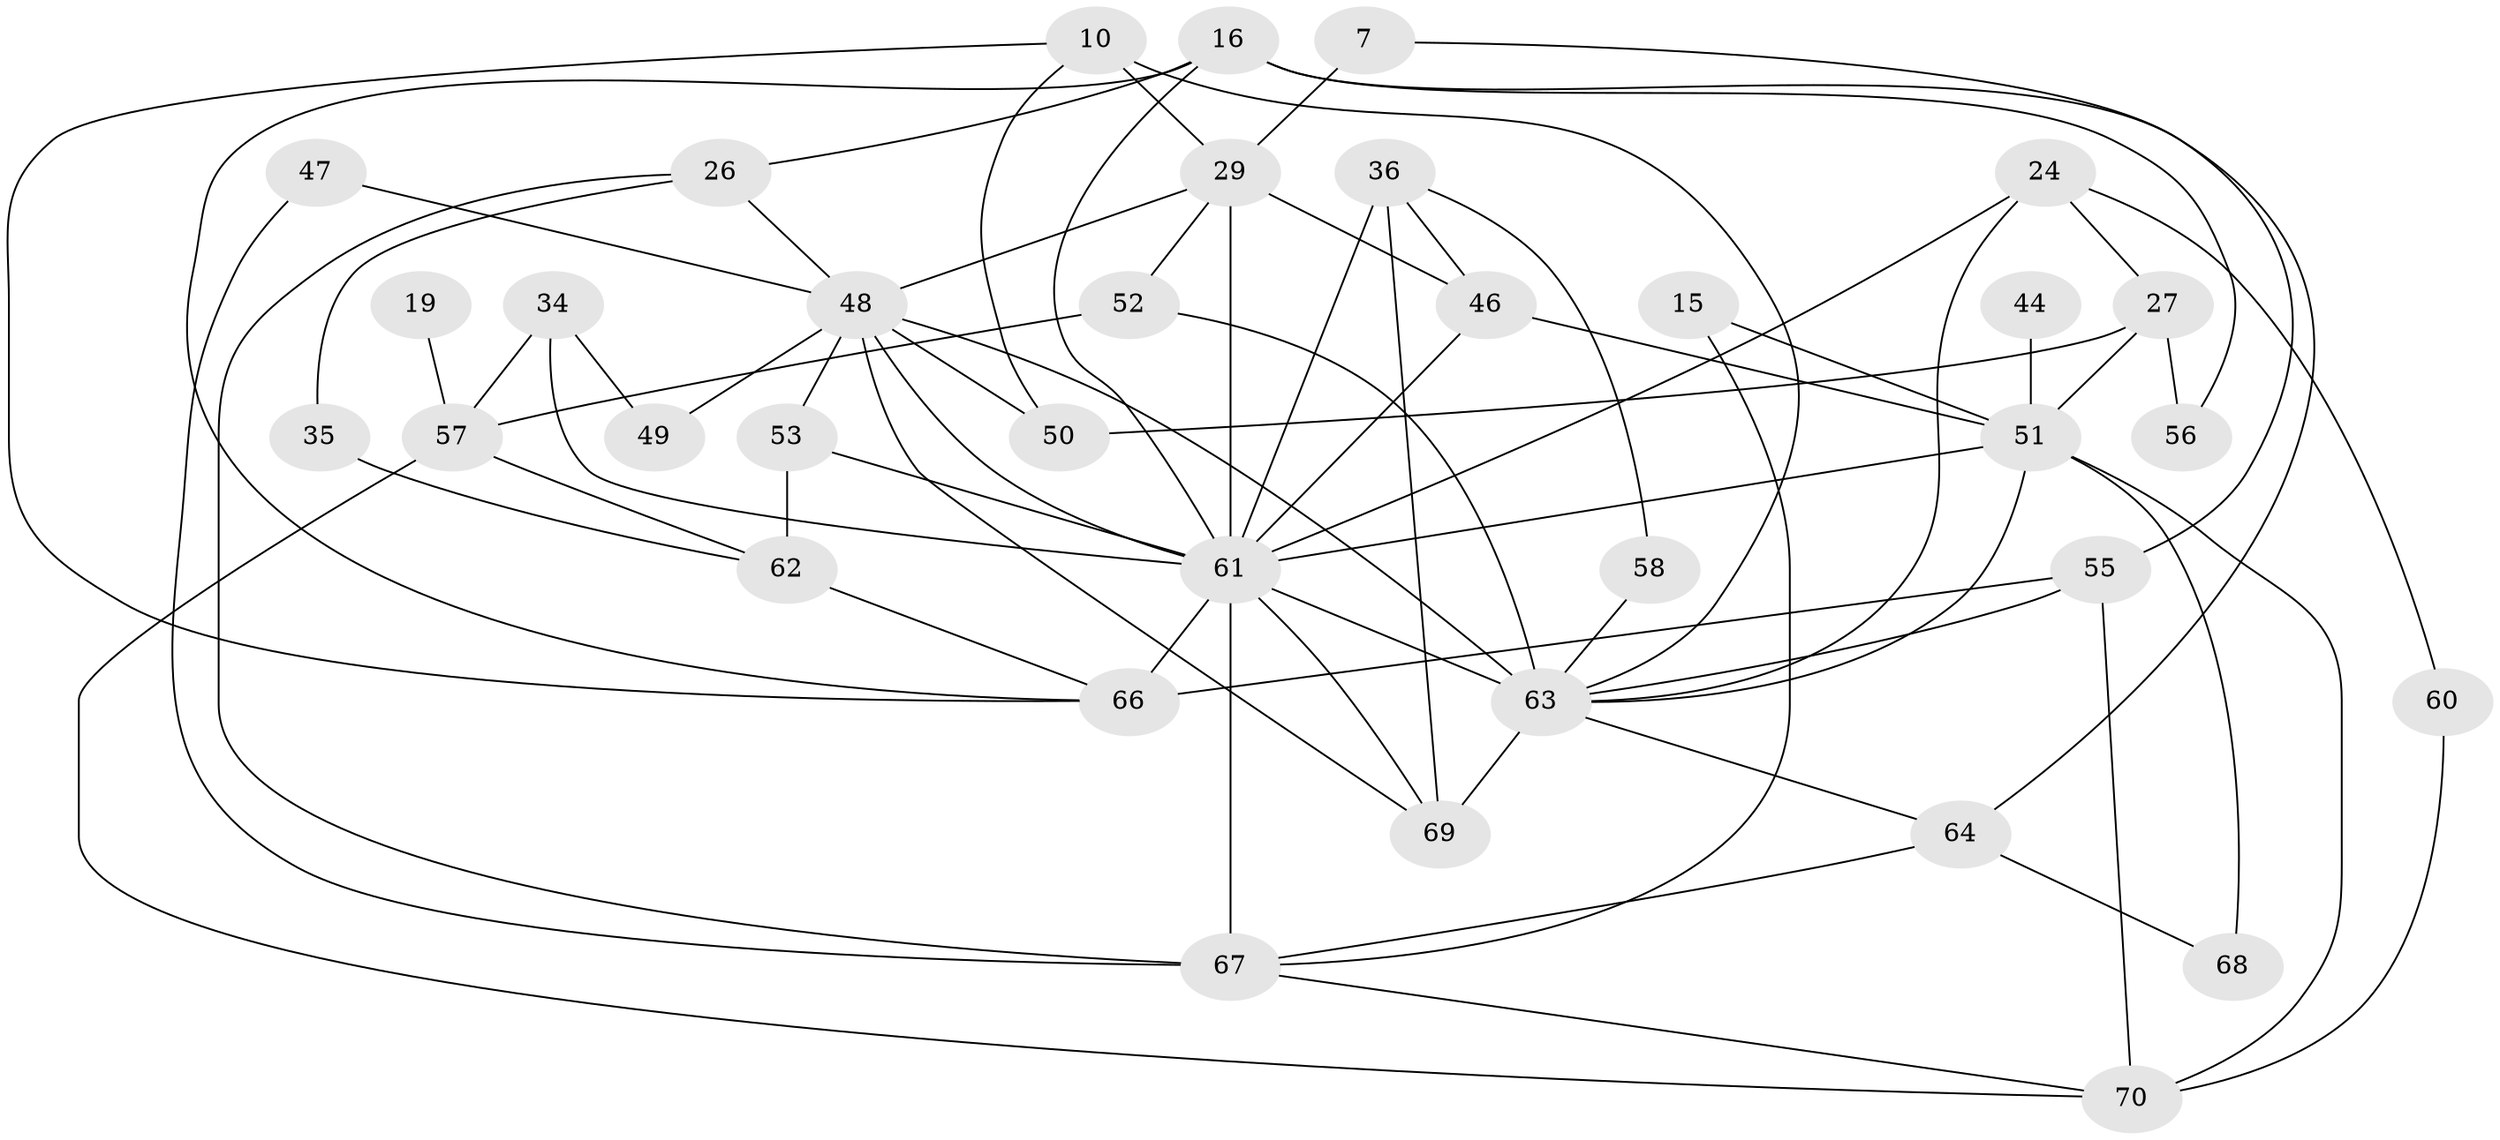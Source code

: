 // original degree distribution, {5: 0.2, 6: 0.1, 4: 0.3, 3: 0.15714285714285714, 2: 0.2, 7: 0.014285714285714285, 8: 0.02857142857142857}
// Generated by graph-tools (version 1.1) at 2025/50/03/09/25 04:50:19]
// undirected, 35 vertices, 72 edges
graph export_dot {
graph [start="1"]
  node [color=gray90,style=filled];
  7;
  10;
  15;
  16;
  19;
  24;
  26 [super="+14"];
  27;
  29 [super="+21"];
  34;
  35;
  36;
  44;
  46 [super="+6"];
  47;
  48 [super="+31+41"];
  49;
  50;
  51 [super="+23+20"];
  52;
  53;
  55 [super="+33"];
  56;
  57 [super="+22"];
  58;
  60;
  61 [super="+3+30+43+59"];
  62 [super="+28"];
  63 [super="+45+40"];
  64 [super="+32"];
  66 [super="+37+42"];
  67 [super="+65"];
  68;
  69 [super="+25"];
  70;
  7 -- 29;
  7 -- 55;
  10 -- 63 [weight=2];
  10 -- 50;
  10 -- 29;
  10 -- 66;
  15 -- 67;
  15 -- 51;
  16 -- 26;
  16 -- 56;
  16 -- 64 [weight=2];
  16 -- 66;
  16 -- 61 [weight=2];
  19 -- 57 [weight=2];
  24 -- 27;
  24 -- 60;
  24 -- 63;
  24 -- 61;
  26 -- 35;
  26 -- 48 [weight=2];
  26 -- 67 [weight=2];
  27 -- 50;
  27 -- 56;
  27 -- 51;
  29 -- 52;
  29 -- 46;
  29 -- 48;
  29 -- 61 [weight=3];
  34 -- 49;
  34 -- 57 [weight=2];
  34 -- 61 [weight=3];
  35 -- 62;
  36 -- 58;
  36 -- 69 [weight=2];
  36 -- 46;
  36 -- 61;
  44 -- 51 [weight=2];
  46 -- 51 [weight=2];
  46 -- 61;
  47 -- 67;
  47 -- 48;
  48 -- 50 [weight=3];
  48 -- 63;
  48 -- 69;
  48 -- 49;
  48 -- 53;
  48 -- 61;
  51 -- 68;
  51 -- 70;
  51 -- 63;
  51 -- 61;
  52 -- 57;
  52 -- 63;
  53 -- 61;
  53 -- 62;
  55 -- 70 [weight=2];
  55 -- 66;
  55 -- 63;
  57 -- 70;
  57 -- 62;
  58 -- 63;
  60 -- 70;
  61 -- 63 [weight=7];
  61 -- 67 [weight=5];
  61 -- 69;
  61 -- 66 [weight=4];
  62 -- 66 [weight=2];
  63 -- 64;
  63 -- 69 [weight=2];
  64 -- 68;
  64 -- 67 [weight=2];
  67 -- 70;
}
